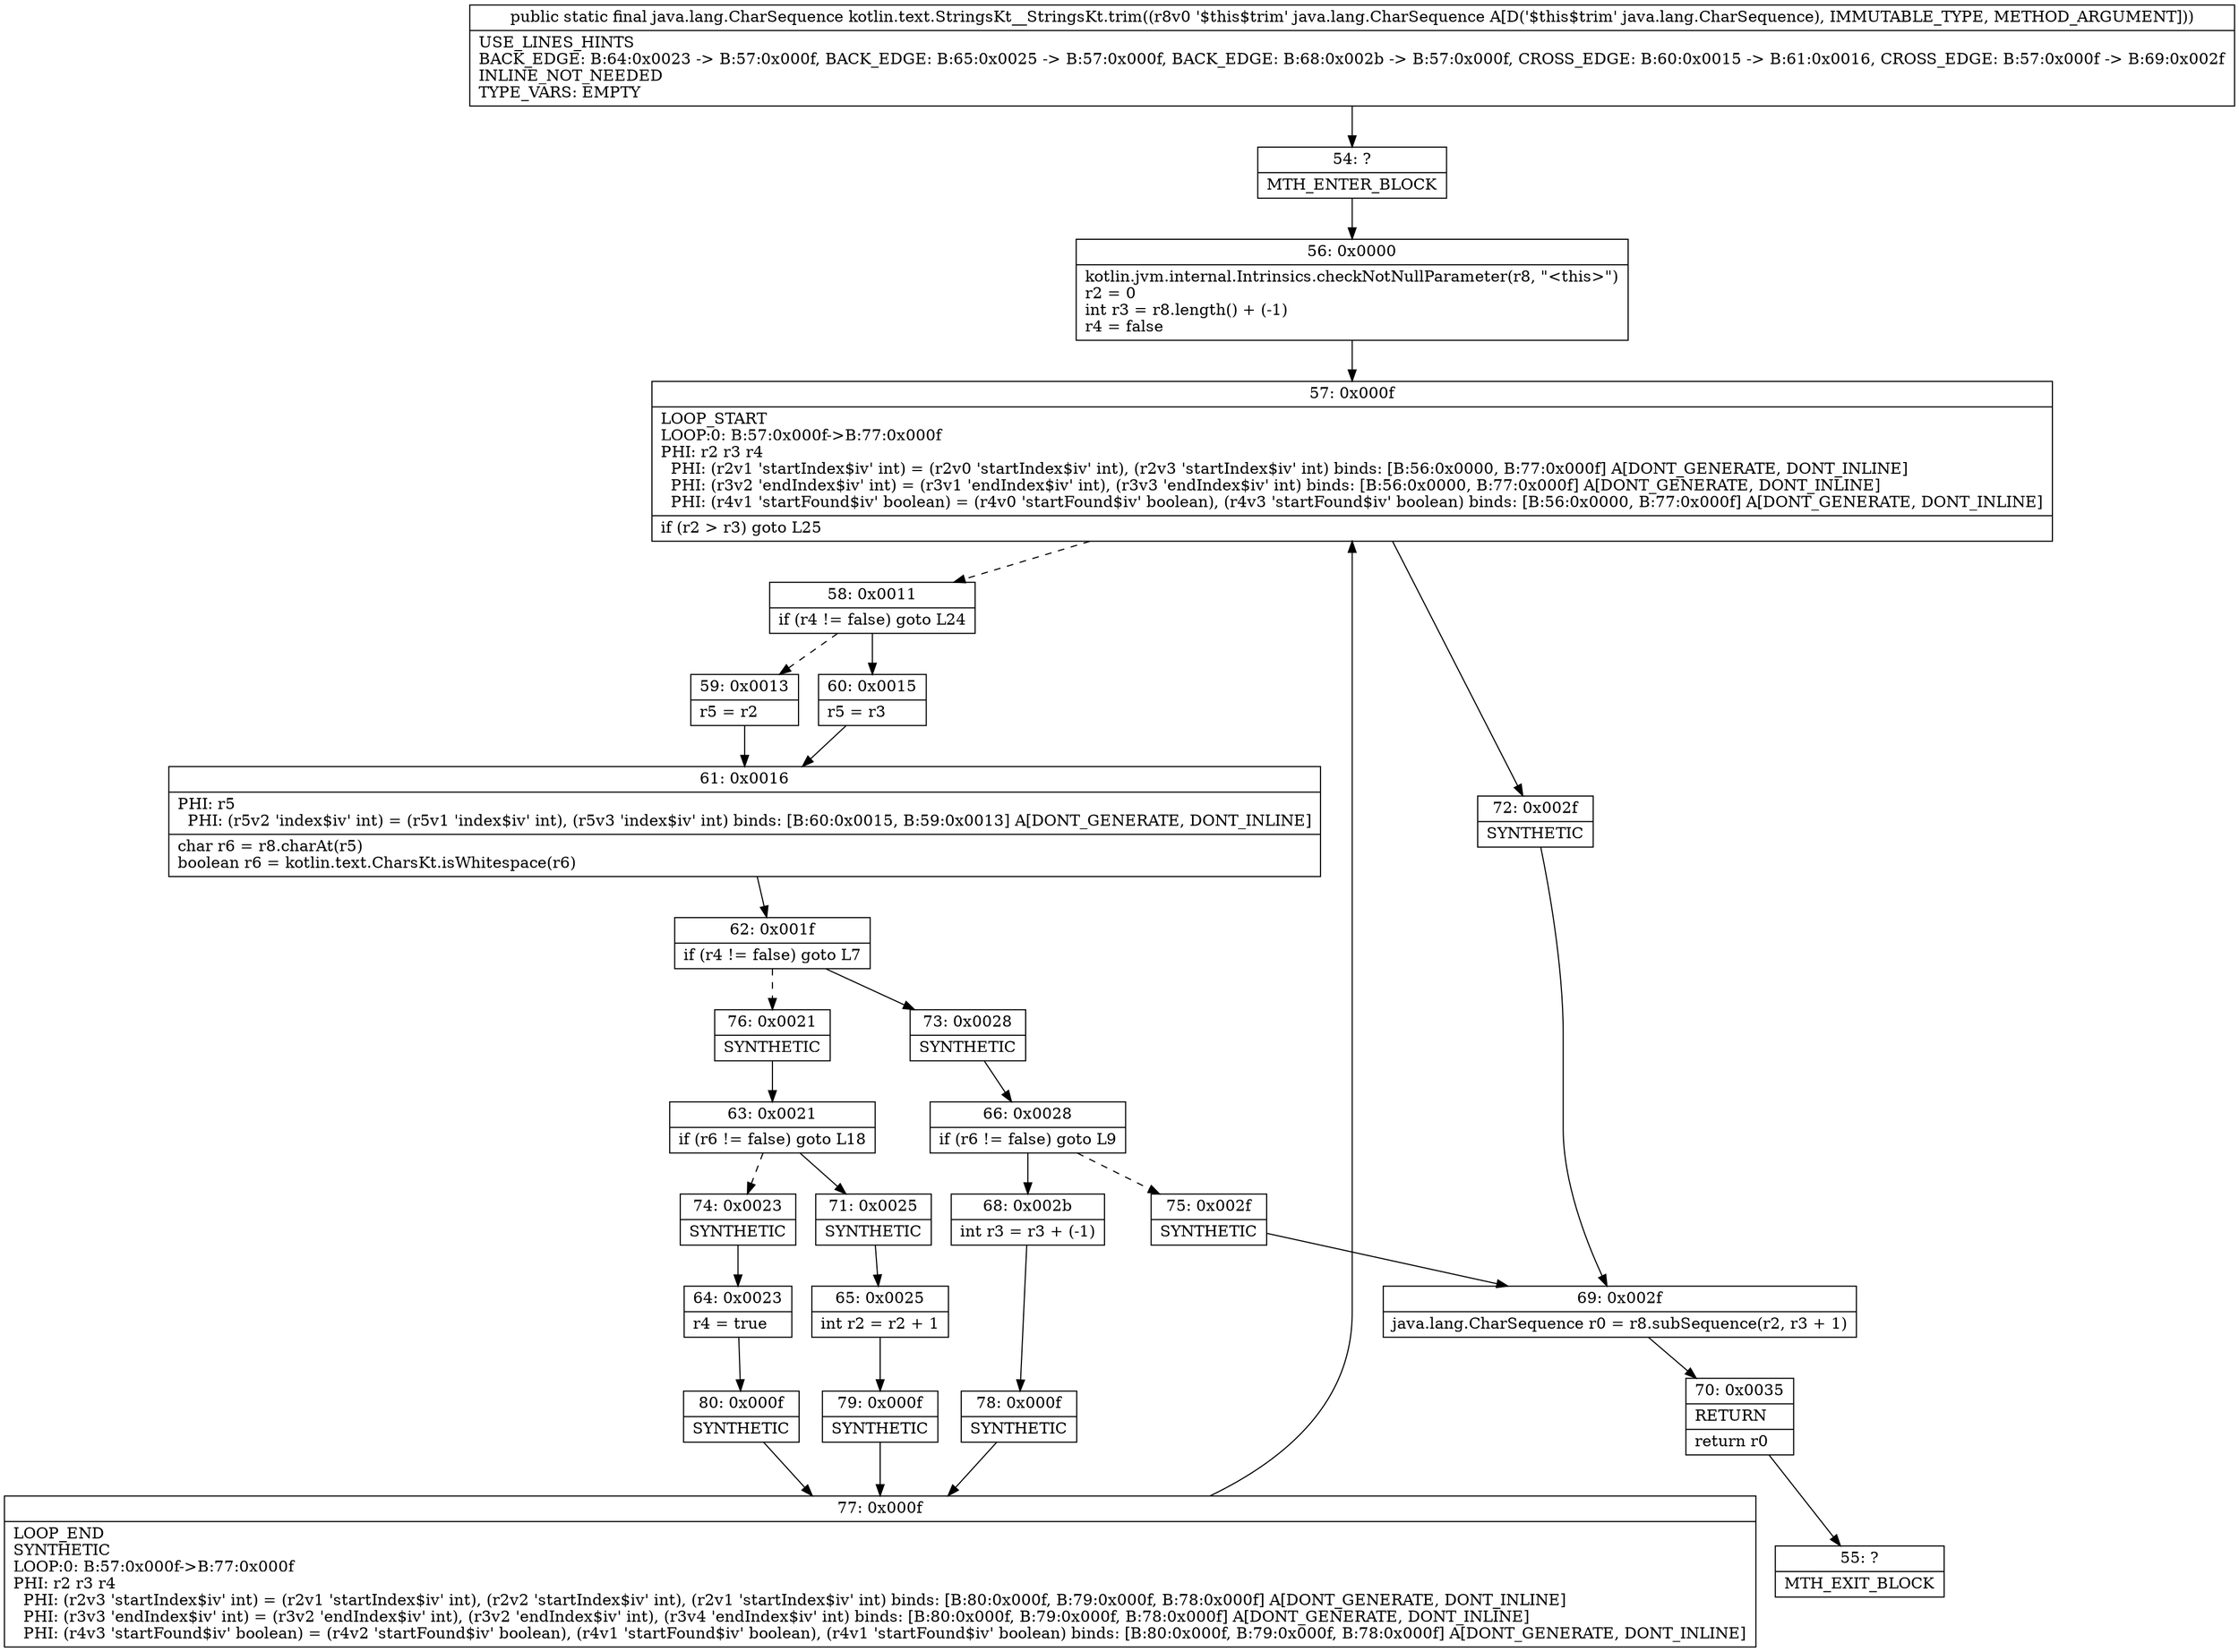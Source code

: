 digraph "CFG forkotlin.text.StringsKt__StringsKt.trim(Ljava\/lang\/CharSequence;)Ljava\/lang\/CharSequence;" {
Node_54 [shape=record,label="{54\:\ ?|MTH_ENTER_BLOCK\l}"];
Node_56 [shape=record,label="{56\:\ 0x0000|kotlin.jvm.internal.Intrinsics.checkNotNullParameter(r8, \"\<this\>\")\lr2 = 0\lint r3 = r8.length() + (\-1)\lr4 = false\l}"];
Node_57 [shape=record,label="{57\:\ 0x000f|LOOP_START\lLOOP:0: B:57:0x000f\-\>B:77:0x000f\lPHI: r2 r3 r4 \l  PHI: (r2v1 'startIndex$iv' int) = (r2v0 'startIndex$iv' int), (r2v3 'startIndex$iv' int) binds: [B:56:0x0000, B:77:0x000f] A[DONT_GENERATE, DONT_INLINE]\l  PHI: (r3v2 'endIndex$iv' int) = (r3v1 'endIndex$iv' int), (r3v3 'endIndex$iv' int) binds: [B:56:0x0000, B:77:0x000f] A[DONT_GENERATE, DONT_INLINE]\l  PHI: (r4v1 'startFound$iv' boolean) = (r4v0 'startFound$iv' boolean), (r4v3 'startFound$iv' boolean) binds: [B:56:0x0000, B:77:0x000f] A[DONT_GENERATE, DONT_INLINE]\l|if (r2 \> r3) goto L25\l}"];
Node_58 [shape=record,label="{58\:\ 0x0011|if (r4 != false) goto L24\l}"];
Node_59 [shape=record,label="{59\:\ 0x0013|r5 = r2\l}"];
Node_61 [shape=record,label="{61\:\ 0x0016|PHI: r5 \l  PHI: (r5v2 'index$iv' int) = (r5v1 'index$iv' int), (r5v3 'index$iv' int) binds: [B:60:0x0015, B:59:0x0013] A[DONT_GENERATE, DONT_INLINE]\l|char r6 = r8.charAt(r5)\lboolean r6 = kotlin.text.CharsKt.isWhitespace(r6)\l}"];
Node_62 [shape=record,label="{62\:\ 0x001f|if (r4 != false) goto L7\l}"];
Node_73 [shape=record,label="{73\:\ 0x0028|SYNTHETIC\l}"];
Node_66 [shape=record,label="{66\:\ 0x0028|if (r6 != false) goto L9\l}"];
Node_68 [shape=record,label="{68\:\ 0x002b|int r3 = r3 + (\-1)\l}"];
Node_78 [shape=record,label="{78\:\ 0x000f|SYNTHETIC\l}"];
Node_77 [shape=record,label="{77\:\ 0x000f|LOOP_END\lSYNTHETIC\lLOOP:0: B:57:0x000f\-\>B:77:0x000f\lPHI: r2 r3 r4 \l  PHI: (r2v3 'startIndex$iv' int) = (r2v1 'startIndex$iv' int), (r2v2 'startIndex$iv' int), (r2v1 'startIndex$iv' int) binds: [B:80:0x000f, B:79:0x000f, B:78:0x000f] A[DONT_GENERATE, DONT_INLINE]\l  PHI: (r3v3 'endIndex$iv' int) = (r3v2 'endIndex$iv' int), (r3v2 'endIndex$iv' int), (r3v4 'endIndex$iv' int) binds: [B:80:0x000f, B:79:0x000f, B:78:0x000f] A[DONT_GENERATE, DONT_INLINE]\l  PHI: (r4v3 'startFound$iv' boolean) = (r4v2 'startFound$iv' boolean), (r4v1 'startFound$iv' boolean), (r4v1 'startFound$iv' boolean) binds: [B:80:0x000f, B:79:0x000f, B:78:0x000f] A[DONT_GENERATE, DONT_INLINE]\l}"];
Node_75 [shape=record,label="{75\:\ 0x002f|SYNTHETIC\l}"];
Node_69 [shape=record,label="{69\:\ 0x002f|java.lang.CharSequence r0 = r8.subSequence(r2, r3 + 1)\l}"];
Node_70 [shape=record,label="{70\:\ 0x0035|RETURN\l|return r0\l}"];
Node_55 [shape=record,label="{55\:\ ?|MTH_EXIT_BLOCK\l}"];
Node_76 [shape=record,label="{76\:\ 0x0021|SYNTHETIC\l}"];
Node_63 [shape=record,label="{63\:\ 0x0021|if (r6 != false) goto L18\l}"];
Node_71 [shape=record,label="{71\:\ 0x0025|SYNTHETIC\l}"];
Node_65 [shape=record,label="{65\:\ 0x0025|int r2 = r2 + 1\l}"];
Node_79 [shape=record,label="{79\:\ 0x000f|SYNTHETIC\l}"];
Node_74 [shape=record,label="{74\:\ 0x0023|SYNTHETIC\l}"];
Node_64 [shape=record,label="{64\:\ 0x0023|r4 = true\l}"];
Node_80 [shape=record,label="{80\:\ 0x000f|SYNTHETIC\l}"];
Node_60 [shape=record,label="{60\:\ 0x0015|r5 = r3\l}"];
Node_72 [shape=record,label="{72\:\ 0x002f|SYNTHETIC\l}"];
MethodNode[shape=record,label="{public static final java.lang.CharSequence kotlin.text.StringsKt__StringsKt.trim((r8v0 '$this$trim' java.lang.CharSequence A[D('$this$trim' java.lang.CharSequence), IMMUTABLE_TYPE, METHOD_ARGUMENT]))  | USE_LINES_HINTS\lBACK_EDGE: B:64:0x0023 \-\> B:57:0x000f, BACK_EDGE: B:65:0x0025 \-\> B:57:0x000f, BACK_EDGE: B:68:0x002b \-\> B:57:0x000f, CROSS_EDGE: B:60:0x0015 \-\> B:61:0x0016, CROSS_EDGE: B:57:0x000f \-\> B:69:0x002f\lINLINE_NOT_NEEDED\lTYPE_VARS: EMPTY\l}"];
MethodNode -> Node_54;Node_54 -> Node_56;
Node_56 -> Node_57;
Node_57 -> Node_58[style=dashed];
Node_57 -> Node_72;
Node_58 -> Node_59[style=dashed];
Node_58 -> Node_60;
Node_59 -> Node_61;
Node_61 -> Node_62;
Node_62 -> Node_73;
Node_62 -> Node_76[style=dashed];
Node_73 -> Node_66;
Node_66 -> Node_68;
Node_66 -> Node_75[style=dashed];
Node_68 -> Node_78;
Node_78 -> Node_77;
Node_77 -> Node_57;
Node_75 -> Node_69;
Node_69 -> Node_70;
Node_70 -> Node_55;
Node_76 -> Node_63;
Node_63 -> Node_71;
Node_63 -> Node_74[style=dashed];
Node_71 -> Node_65;
Node_65 -> Node_79;
Node_79 -> Node_77;
Node_74 -> Node_64;
Node_64 -> Node_80;
Node_80 -> Node_77;
Node_60 -> Node_61;
Node_72 -> Node_69;
}

